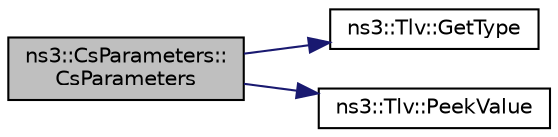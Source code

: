 digraph "ns3::CsParameters::CsParameters"
{
  edge [fontname="Helvetica",fontsize="10",labelfontname="Helvetica",labelfontsize="10"];
  node [fontname="Helvetica",fontsize="10",shape=record];
  rankdir="LR";
  Node1 [label="ns3::CsParameters::\lCsParameters",height=0.2,width=0.4,color="black", fillcolor="grey75", style="filled", fontcolor="black"];
  Node1 -> Node2 [color="midnightblue",fontsize="10",style="solid"];
  Node2 [label="ns3::Tlv::GetType",height=0.2,width=0.4,color="black", fillcolor="white", style="filled",URL="$d1/d1e/classns3_1_1Tlv.html#af04a5829d658dfb455b12bf2c5dbd303"];
  Node1 -> Node3 [color="midnightblue",fontsize="10",style="solid"];
  Node3 [label="ns3::Tlv::PeekValue",height=0.2,width=0.4,color="black", fillcolor="white", style="filled",URL="$d1/d1e/classns3_1_1Tlv.html#a8e14be15a99d51a19361a4e6574e2403"];
}
